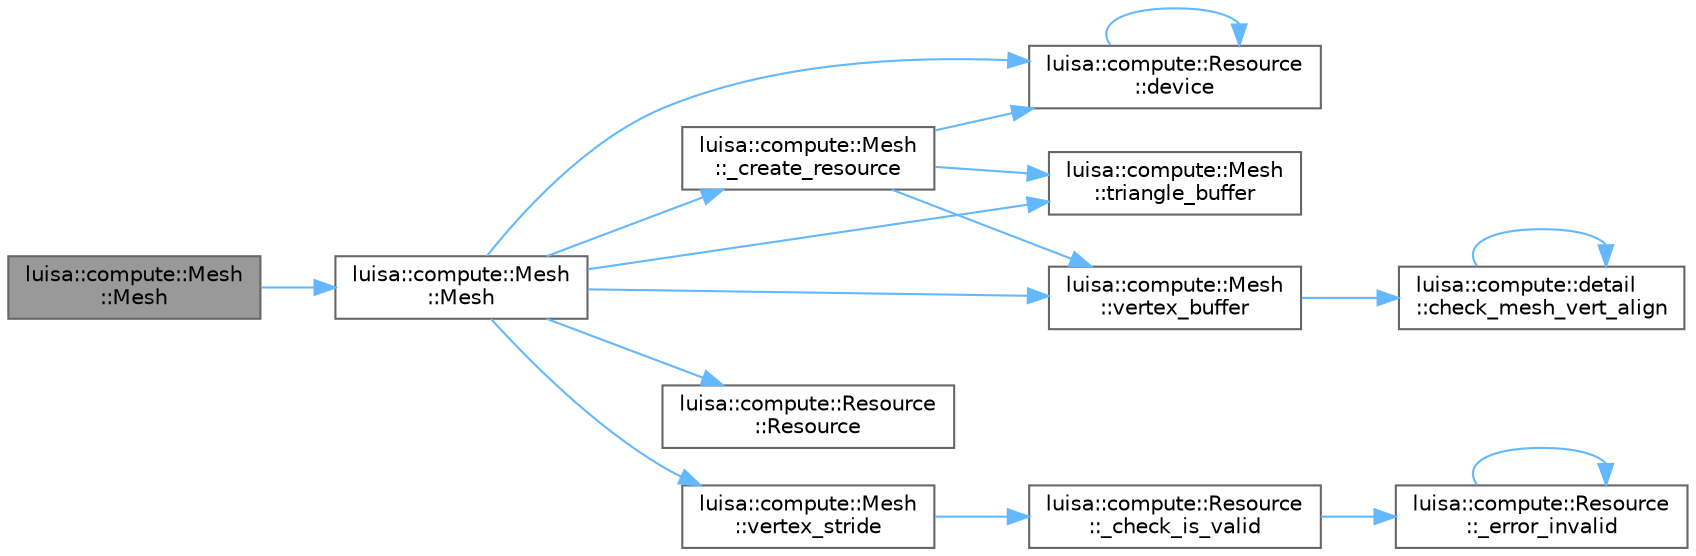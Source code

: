 digraph "luisa::compute::Mesh::Mesh"
{
 // LATEX_PDF_SIZE
  bgcolor="transparent";
  edge [fontname=Helvetica,fontsize=10,labelfontname=Helvetica,labelfontsize=10];
  node [fontname=Helvetica,fontsize=10,shape=box,height=0.2,width=0.4];
  rankdir="LR";
  Node1 [id="Node000001",label="luisa::compute::Mesh\l::Mesh",height=0.2,width=0.4,color="gray40", fillcolor="grey60", style="filled", fontcolor="black",tooltip=" "];
  Node1 -> Node2 [id="edge1_Node000001_Node000002",color="steelblue1",style="solid",tooltip=" "];
  Node2 [id="Node000002",label="luisa::compute::Mesh\l::Mesh",height=0.2,width=0.4,color="grey40", fillcolor="white", style="filled",URL="$classluisa_1_1compute_1_1_mesh.html#acd15b069a60b0ed9a9353a32b8cddc01",tooltip=" "];
  Node2 -> Node3 [id="edge2_Node000002_Node000003",color="steelblue1",style="solid",tooltip=" "];
  Node3 [id="Node000003",label="luisa::compute::Mesh\l::_create_resource",height=0.2,width=0.4,color="grey40", fillcolor="white", style="filled",URL="$classluisa_1_1compute_1_1_mesh.html#a39310b209e6bec2edd5f54f1b09882be",tooltip=" "];
  Node3 -> Node4 [id="edge3_Node000003_Node000004",color="steelblue1",style="solid",tooltip=" "];
  Node4 [id="Node000004",label="luisa::compute::Resource\l::device",height=0.2,width=0.4,color="grey40", fillcolor="white", style="filled",URL="$classluisa_1_1compute_1_1_resource.html#a80d70cb175660af12e01637de33f32bc",tooltip=" "];
  Node4 -> Node4 [id="edge4_Node000004_Node000004",color="steelblue1",style="solid",tooltip=" "];
  Node3 -> Node5 [id="edge5_Node000003_Node000005",color="steelblue1",style="solid",tooltip=" "];
  Node5 [id="Node000005",label="luisa::compute::Mesh\l::triangle_buffer",height=0.2,width=0.4,color="grey40", fillcolor="white", style="filled",URL="$classluisa_1_1compute_1_1_mesh.html#a8699649428c64d0db1d5705021bbad01",tooltip=" "];
  Node3 -> Node6 [id="edge6_Node000003_Node000006",color="steelblue1",style="solid",tooltip=" "];
  Node6 [id="Node000006",label="luisa::compute::Mesh\l::vertex_buffer",height=0.2,width=0.4,color="grey40", fillcolor="white", style="filled",URL="$classluisa_1_1compute_1_1_mesh.html#ac78f77256896ae308ca892f63293c243",tooltip=" "];
  Node6 -> Node7 [id="edge7_Node000006_Node000007",color="steelblue1",style="solid",tooltip=" "];
  Node7 [id="Node000007",label="luisa::compute::detail\l::check_mesh_vert_align",height=0.2,width=0.4,color="grey40", fillcolor="white", style="filled",URL="$namespaceluisa_1_1compute_1_1detail.html#a03011d0ca7ae1afba0c0fbaea39d5cc4",tooltip=" "];
  Node7 -> Node7 [id="edge8_Node000007_Node000007",color="steelblue1",style="solid",tooltip=" "];
  Node2 -> Node4 [id="edge9_Node000002_Node000004",color="steelblue1",style="solid",tooltip=" "];
  Node2 -> Node8 [id="edge10_Node000002_Node000008",color="steelblue1",style="solid",tooltip=" "];
  Node8 [id="Node000008",label="luisa::compute::Resource\l::Resource",height=0.2,width=0.4,color="grey40", fillcolor="white", style="filled",URL="$classluisa_1_1compute_1_1_resource.html#ad04c9df5461ad463bc3bfa340590a61a",tooltip=" "];
  Node2 -> Node5 [id="edge11_Node000002_Node000005",color="steelblue1",style="solid",tooltip=" "];
  Node2 -> Node6 [id="edge12_Node000002_Node000006",color="steelblue1",style="solid",tooltip=" "];
  Node2 -> Node9 [id="edge13_Node000002_Node000009",color="steelblue1",style="solid",tooltip=" "];
  Node9 [id="Node000009",label="luisa::compute::Mesh\l::vertex_stride",height=0.2,width=0.4,color="grey40", fillcolor="white", style="filled",URL="$classluisa_1_1compute_1_1_mesh.html#ab63ce4c43df0fd914c3afbafeaf0aec9",tooltip=" "];
  Node9 -> Node10 [id="edge14_Node000009_Node000010",color="steelblue1",style="solid",tooltip=" "];
  Node10 [id="Node000010",label="luisa::compute::Resource\l::_check_is_valid",height=0.2,width=0.4,color="grey40", fillcolor="white", style="filled",URL="$classluisa_1_1compute_1_1_resource.html#acd4eeb601dbaa644497541380a30c9aa",tooltip=" "];
  Node10 -> Node11 [id="edge15_Node000010_Node000011",color="steelblue1",style="solid",tooltip=" "];
  Node11 [id="Node000011",label="luisa::compute::Resource\l::_error_invalid",height=0.2,width=0.4,color="grey40", fillcolor="white", style="filled",URL="$classluisa_1_1compute_1_1_resource.html#a98f3cf67e789cf526dce15ddbaf4b949",tooltip=" "];
  Node11 -> Node11 [id="edge16_Node000011_Node000011",color="steelblue1",style="solid",tooltip=" "];
}
